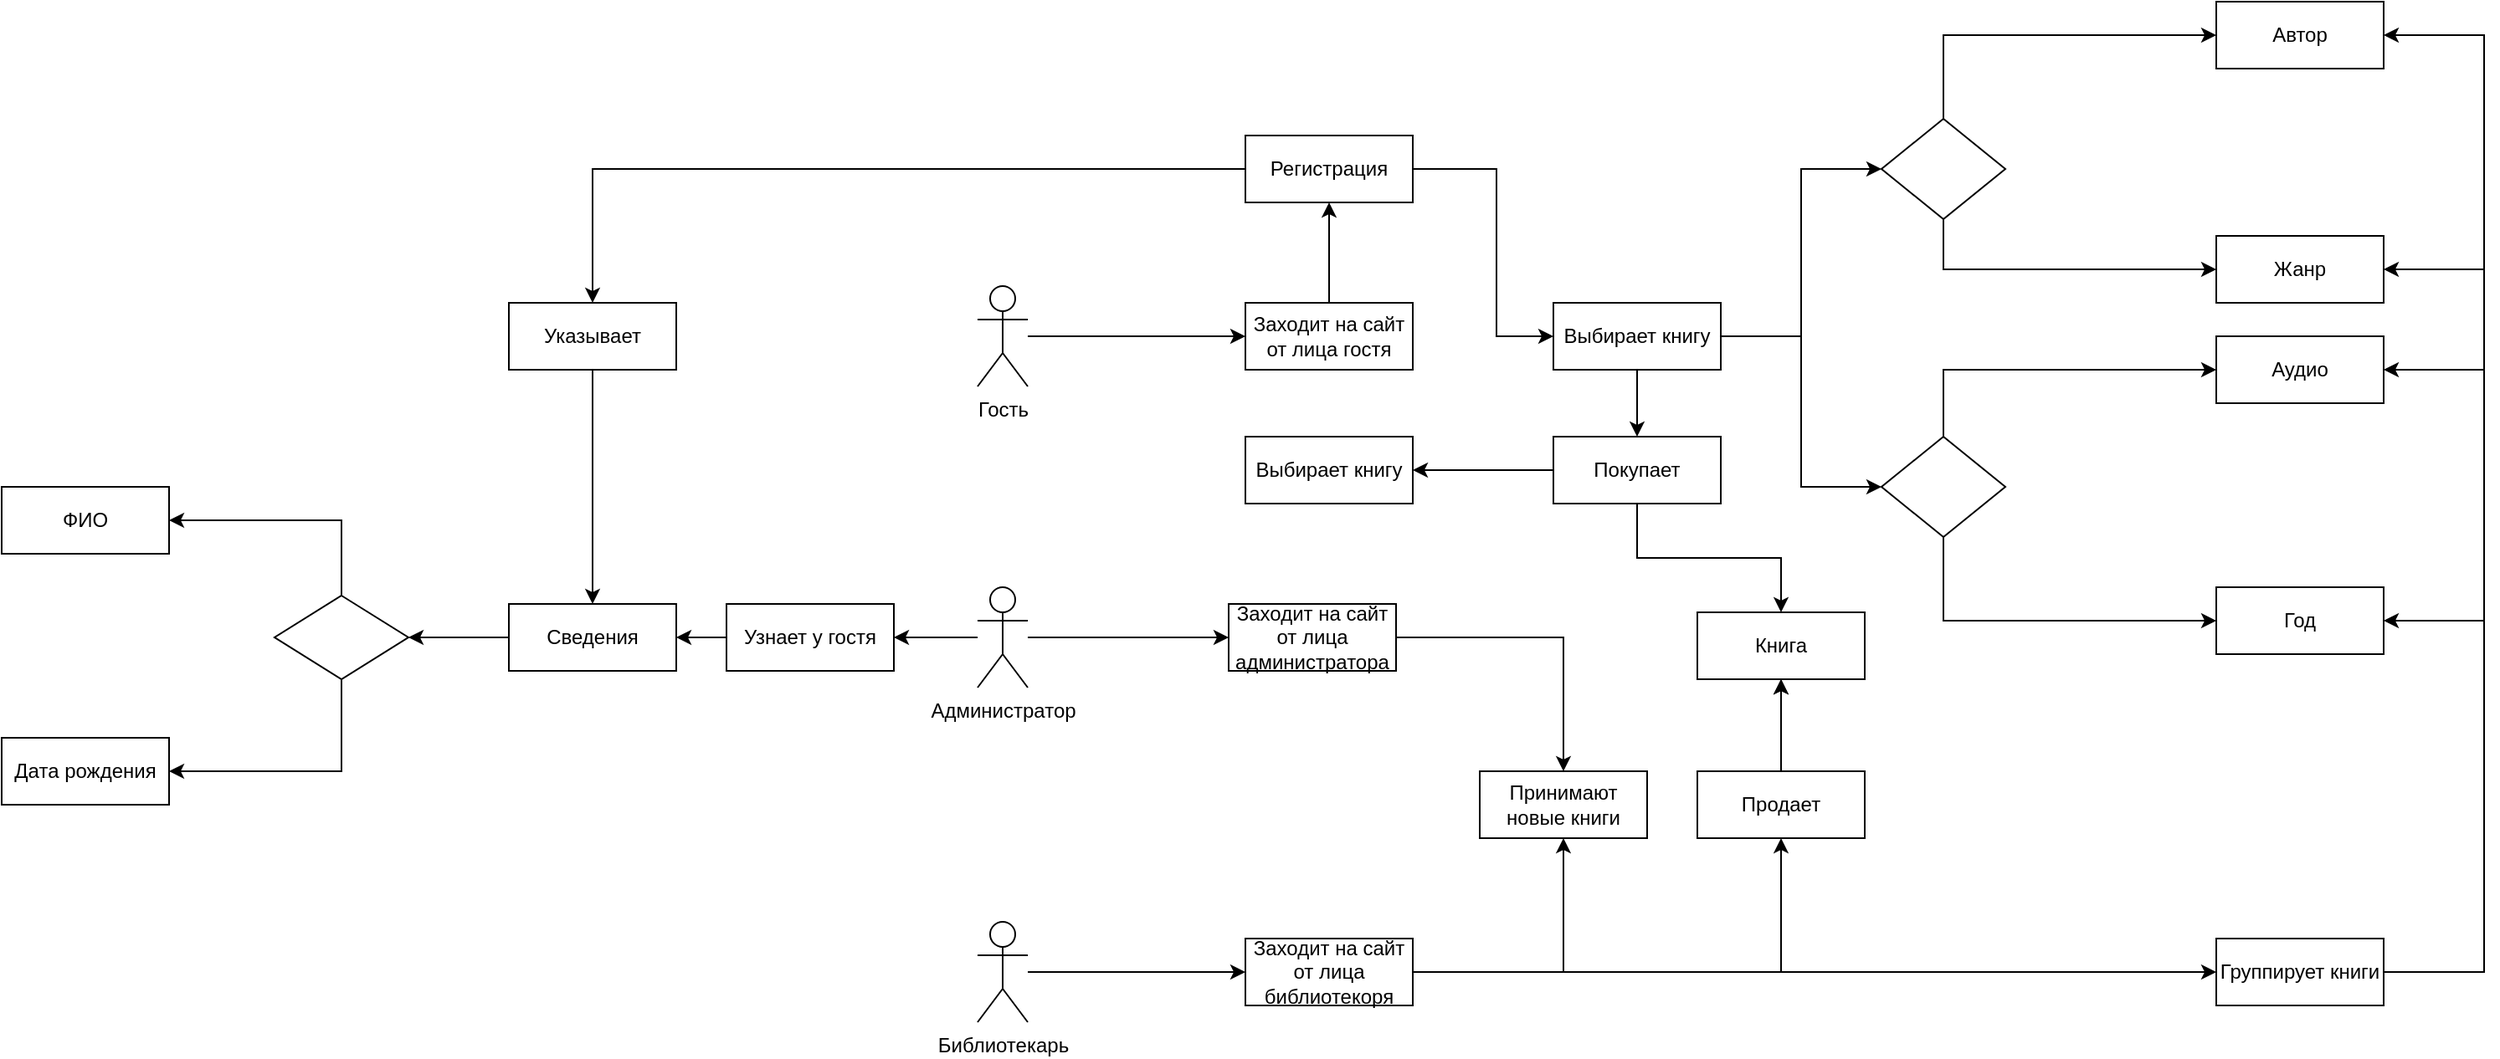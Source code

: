<mxfile version="15.4.0" type="device"><diagram id="-GLtQXDj14qZyoklnuuD" name="Страница 1"><mxGraphModel dx="2249" dy="822" grid="1" gridSize="10" guides="1" tooltips="1" connect="1" arrows="1" fold="1" page="1" pageScale="1" pageWidth="827" pageHeight="1169" math="0" shadow="0"><root><mxCell id="0"/><mxCell id="1" parent="0"/><mxCell id="Is6HC1derOJ89-8D8m5b-3" style="edgeStyle=orthogonalEdgeStyle;rounded=0;orthogonalLoop=1;jettySize=auto;html=1;entryX=0;entryY=0.5;entryDx=0;entryDy=0;" edge="1" parent="1" source="Is6HC1derOJ89-8D8m5b-1" target="Is6HC1derOJ89-8D8m5b-11"><mxGeometry relative="1" as="geometry"><mxPoint x="240" y="280" as="targetPoint"/><mxPoint x="130" y="280" as="sourcePoint"/></mxGeometry></mxCell><mxCell id="Is6HC1derOJ89-8D8m5b-1" value="Гость" style="shape=umlActor;verticalLabelPosition=bottom;verticalAlign=top;html=1;outlineConnect=0;" vertex="1" parent="1"><mxGeometry x="70" y="250" width="30" height="60" as="geometry"/></mxCell><mxCell id="Is6HC1derOJ89-8D8m5b-4" value="Заходит на сайт от лица библиотекоря" style="rounded=0;whiteSpace=wrap;html=1;" vertex="1" parent="1"><mxGeometry x="230" y="640" width="100" height="40" as="geometry"/></mxCell><mxCell id="Is6HC1derOJ89-8D8m5b-5" value="Администратор" style="shape=umlActor;verticalLabelPosition=bottom;verticalAlign=top;html=1;outlineConnect=0;" vertex="1" parent="1"><mxGeometry x="70" y="430" width="30" height="60" as="geometry"/></mxCell><mxCell id="Is6HC1derOJ89-8D8m5b-6" value="Библиотекарь" style="shape=umlActor;verticalLabelPosition=bottom;verticalAlign=top;html=1;outlineConnect=0;" vertex="1" parent="1"><mxGeometry x="70" y="630" width="30" height="60" as="geometry"/></mxCell><mxCell id="Is6HC1derOJ89-8D8m5b-9" style="edgeStyle=orthogonalEdgeStyle;rounded=0;orthogonalLoop=1;jettySize=auto;html=1;entryX=0;entryY=0.5;entryDx=0;entryDy=0;" edge="1" parent="1" source="Is6HC1derOJ89-8D8m5b-6" target="Is6HC1derOJ89-8D8m5b-4"><mxGeometry relative="1" as="geometry"><mxPoint x="310" y="660" as="targetPoint"/><mxPoint x="110" y="660" as="sourcePoint"/></mxGeometry></mxCell><mxCell id="Is6HC1derOJ89-8D8m5b-10" style="edgeStyle=orthogonalEdgeStyle;rounded=0;orthogonalLoop=1;jettySize=auto;html=1;entryX=0;entryY=0.5;entryDx=0;entryDy=0;" edge="1" parent="1" source="Is6HC1derOJ89-8D8m5b-5" target="Is6HC1derOJ89-8D8m5b-12"><mxGeometry relative="1" as="geometry"><mxPoint x="230" y="460" as="targetPoint"/><mxPoint x="130" y="460" as="sourcePoint"/></mxGeometry></mxCell><mxCell id="Is6HC1derOJ89-8D8m5b-16" value="" style="edgeStyle=orthogonalEdgeStyle;rounded=0;orthogonalLoop=1;jettySize=auto;html=1;exitX=1;exitY=0.5;exitDx=0;exitDy=0;entryX=0;entryY=0.5;entryDx=0;entryDy=0;" edge="1" parent="1" source="Is6HC1derOJ89-8D8m5b-37" target="Is6HC1derOJ89-8D8m5b-14"><mxGeometry relative="1" as="geometry"><Array as="points"><mxPoint x="380" y="180"/><mxPoint x="380" y="280"/></Array></mxGeometry></mxCell><mxCell id="Is6HC1derOJ89-8D8m5b-11" value="Заходит на сайт от лица гостя" style="rounded=0;whiteSpace=wrap;html=1;" vertex="1" parent="1"><mxGeometry x="230" y="260" width="100" height="40" as="geometry"/></mxCell><mxCell id="Is6HC1derOJ89-8D8m5b-12" value="Заходит на сайт от лица администратора" style="rounded=0;whiteSpace=wrap;html=1;" vertex="1" parent="1"><mxGeometry x="220" y="440" width="100" height="40" as="geometry"/></mxCell><mxCell id="Is6HC1derOJ89-8D8m5b-15" value="" style="edgeStyle=orthogonalEdgeStyle;rounded=0;orthogonalLoop=1;jettySize=auto;html=1;exitX=0;exitY=0.5;exitDx=0;exitDy=0;entryX=0;entryY=0.5;entryDx=0;entryDy=0;" edge="1" parent="1" source="Is6HC1derOJ89-8D8m5b-14" target="Is6HC1derOJ89-8D8m5b-14"><mxGeometry relative="1" as="geometry"/></mxCell><mxCell id="Is6HC1derOJ89-8D8m5b-94" value="" style="edgeStyle=orthogonalEdgeStyle;rounded=0;orthogonalLoop=1;jettySize=auto;html=1;" edge="1" parent="1" source="Is6HC1derOJ89-8D8m5b-14" target="Is6HC1derOJ89-8D8m5b-82"><mxGeometry relative="1" as="geometry"/></mxCell><mxCell id="Is6HC1derOJ89-8D8m5b-14" value="Выбирает книгу" style="rounded=0;whiteSpace=wrap;html=1;" vertex="1" parent="1"><mxGeometry x="414" y="260" width="100" height="40" as="geometry"/></mxCell><mxCell id="Is6HC1derOJ89-8D8m5b-18" value="" style="edgeStyle=orthogonalEdgeStyle;rounded=0;orthogonalLoop=1;jettySize=auto;html=1;exitX=1;exitY=0.5;exitDx=0;exitDy=0;entryX=0;entryY=0.5;entryDx=0;entryDy=0;entryPerimeter=0;" edge="1" parent="1" source="Is6HC1derOJ89-8D8m5b-14" target="Is6HC1derOJ89-8D8m5b-22"><mxGeometry relative="1" as="geometry"><mxPoint x="530" y="279.5" as="sourcePoint"/><mxPoint x="570" y="280" as="targetPoint"/></mxGeometry></mxCell><mxCell id="Is6HC1derOJ89-8D8m5b-19" value="" style="strokeWidth=1;html=1;shape=mxgraph.flowchart.decision;whiteSpace=wrap;" vertex="1" parent="1"><mxGeometry x="610" y="150" width="74" height="60" as="geometry"/></mxCell><mxCell id="Is6HC1derOJ89-8D8m5b-22" value="" style="strokeWidth=1;html=1;shape=mxgraph.flowchart.decision;whiteSpace=wrap;" vertex="1" parent="1"><mxGeometry x="610" y="340" width="74" height="60" as="geometry"/></mxCell><mxCell id="Is6HC1derOJ89-8D8m5b-25" value="" style="edgeStyle=orthogonalEdgeStyle;rounded=0;orthogonalLoop=1;jettySize=auto;html=1;exitX=1;exitY=0.5;exitDx=0;exitDy=0;entryX=0;entryY=0.5;entryDx=0;entryDy=0;entryPerimeter=0;" edge="1" parent="1" source="Is6HC1derOJ89-8D8m5b-14" target="Is6HC1derOJ89-8D8m5b-19"><mxGeometry relative="1" as="geometry"><mxPoint x="520" y="290" as="sourcePoint"/><mxPoint x="620" y="340" as="targetPoint"/></mxGeometry></mxCell><mxCell id="Is6HC1derOJ89-8D8m5b-29" value="" style="edgeStyle=orthogonalEdgeStyle;rounded=0;orthogonalLoop=1;jettySize=auto;html=1;entryX=0;entryY=0.5;entryDx=0;entryDy=0;" edge="1" parent="1" source="Is6HC1derOJ89-8D8m5b-22" target="Is6HC1derOJ89-8D8m5b-67"><mxGeometry relative="1" as="geometry"><mxPoint x="350" y="300" as="sourcePoint"/><mxPoint x="800" y="300" as="targetPoint"/><Array as="points"><mxPoint x="647" y="300"/></Array></mxGeometry></mxCell><mxCell id="Is6HC1derOJ89-8D8m5b-30" value="" style="edgeStyle=orthogonalEdgeStyle;rounded=0;orthogonalLoop=1;jettySize=auto;html=1;exitX=0.5;exitY=1;exitDx=0;exitDy=0;exitPerimeter=0;entryX=0;entryY=0.5;entryDx=0;entryDy=0;" edge="1" parent="1" source="Is6HC1derOJ89-8D8m5b-19" target="Is6HC1derOJ89-8D8m5b-66"><mxGeometry relative="1" as="geometry"><mxPoint x="657" y="350" as="sourcePoint"/><mxPoint x="800" y="240" as="targetPoint"/><Array as="points"><mxPoint x="647" y="240"/></Array></mxGeometry></mxCell><mxCell id="Is6HC1derOJ89-8D8m5b-31" value="" style="edgeStyle=orthogonalEdgeStyle;rounded=0;orthogonalLoop=1;jettySize=auto;html=1;exitX=0.5;exitY=0;exitDx=0;exitDy=0;exitPerimeter=0;entryX=0;entryY=0.5;entryDx=0;entryDy=0;" edge="1" parent="1" source="Is6HC1derOJ89-8D8m5b-19" target="Is6HC1derOJ89-8D8m5b-65"><mxGeometry relative="1" as="geometry"><mxPoint x="640" y="140" as="sourcePoint"/><mxPoint x="800" y="100" as="targetPoint"/><Array as="points"><mxPoint x="647" y="100"/></Array></mxGeometry></mxCell><mxCell id="Is6HC1derOJ89-8D8m5b-32" value="" style="edgeStyle=orthogonalEdgeStyle;rounded=0;orthogonalLoop=1;jettySize=auto;html=1;exitX=0.5;exitY=1;exitDx=0;exitDy=0;exitPerimeter=0;entryX=0;entryY=0.5;entryDx=0;entryDy=0;" edge="1" parent="1" source="Is6HC1derOJ89-8D8m5b-22" target="Is6HC1derOJ89-8D8m5b-68"><mxGeometry relative="1" as="geometry"><mxPoint x="667" y="360" as="sourcePoint"/><mxPoint x="710" y="450" as="targetPoint"/><Array as="points"><mxPoint x="647" y="450"/><mxPoint x="810" y="450"/></Array></mxGeometry></mxCell><mxCell id="Is6HC1derOJ89-8D8m5b-37" value="Регистрация" style="rounded=0;whiteSpace=wrap;html=1;" vertex="1" parent="1"><mxGeometry x="230" y="160" width="100" height="40" as="geometry"/></mxCell><mxCell id="Is6HC1derOJ89-8D8m5b-38" value="" style="edgeStyle=orthogonalEdgeStyle;rounded=0;orthogonalLoop=1;jettySize=auto;html=1;exitX=0.5;exitY=0;exitDx=0;exitDy=0;entryX=0.5;entryY=1;entryDx=0;entryDy=0;" edge="1" parent="1" source="Is6HC1derOJ89-8D8m5b-11" target="Is6HC1derOJ89-8D8m5b-37"><mxGeometry relative="1" as="geometry"><mxPoint x="340" y="290" as="sourcePoint"/><mxPoint x="424" y="290" as="targetPoint"/></mxGeometry></mxCell><mxCell id="Is6HC1derOJ89-8D8m5b-39" value="" style="edgeStyle=orthogonalEdgeStyle;rounded=0;orthogonalLoop=1;jettySize=auto;html=1;exitX=0;exitY=0.5;exitDx=0;exitDy=0;entryX=0.5;entryY=0;entryDx=0;entryDy=0;" edge="1" parent="1" source="Is6HC1derOJ89-8D8m5b-37" target="Is6HC1derOJ89-8D8m5b-42"><mxGeometry relative="1" as="geometry"><mxPoint x="180" y="180" as="sourcePoint"/><mxPoint x="-160" y="240" as="targetPoint"/><Array as="points"><mxPoint x="-160" y="180"/></Array></mxGeometry></mxCell><mxCell id="Is6HC1derOJ89-8D8m5b-42" value="Указывает" style="rounded=0;whiteSpace=wrap;html=1;" vertex="1" parent="1"><mxGeometry x="-210" y="260" width="100" height="40" as="geometry"/></mxCell><mxCell id="Is6HC1derOJ89-8D8m5b-46" value="Узнает у гостя" style="rounded=0;whiteSpace=wrap;html=1;" vertex="1" parent="1"><mxGeometry x="-80" y="440" width="100" height="40" as="geometry"/></mxCell><mxCell id="Is6HC1derOJ89-8D8m5b-47" value="Сведения" style="rounded=0;whiteSpace=wrap;html=1;" vertex="1" parent="1"><mxGeometry x="-210" y="440" width="100" height="40" as="geometry"/></mxCell><mxCell id="Is6HC1derOJ89-8D8m5b-48" style="edgeStyle=orthogonalEdgeStyle;rounded=0;orthogonalLoop=1;jettySize=auto;html=1;entryX=1;entryY=0.5;entryDx=0;entryDy=0;" edge="1" parent="1" source="Is6HC1derOJ89-8D8m5b-5" target="Is6HC1derOJ89-8D8m5b-46"><mxGeometry relative="1" as="geometry"><mxPoint x="240" y="670" as="targetPoint"/><mxPoint x="50" y="660" as="sourcePoint"/></mxGeometry></mxCell><mxCell id="Is6HC1derOJ89-8D8m5b-50" style="edgeStyle=orthogonalEdgeStyle;rounded=0;orthogonalLoop=1;jettySize=auto;html=1;exitX=0.5;exitY=1;exitDx=0;exitDy=0;entryX=0.5;entryY=0;entryDx=0;entryDy=0;" edge="1" parent="1" source="Is6HC1derOJ89-8D8m5b-42" target="Is6HC1derOJ89-8D8m5b-47"><mxGeometry relative="1" as="geometry"><mxPoint x="-150" y="490" as="targetPoint"/><mxPoint x="-150" y="650" as="sourcePoint"/></mxGeometry></mxCell><mxCell id="Is6HC1derOJ89-8D8m5b-51" value="" style="rhombus;whiteSpace=wrap;html=1;" vertex="1" parent="1"><mxGeometry x="-350" y="435" width="80" height="50" as="geometry"/></mxCell><mxCell id="Is6HC1derOJ89-8D8m5b-52" style="edgeStyle=orthogonalEdgeStyle;rounded=0;orthogonalLoop=1;jettySize=auto;html=1;entryX=1;entryY=0.5;entryDx=0;entryDy=0;exitX=0;exitY=0.5;exitDx=0;exitDy=0;" edge="1" parent="1" source="Is6HC1derOJ89-8D8m5b-47" target="Is6HC1derOJ89-8D8m5b-51"><mxGeometry relative="1" as="geometry"><mxPoint x="240" y="470" as="targetPoint"/><mxPoint x="110" y="470" as="sourcePoint"/></mxGeometry></mxCell><mxCell id="Is6HC1derOJ89-8D8m5b-53" style="edgeStyle=orthogonalEdgeStyle;rounded=0;orthogonalLoop=1;jettySize=auto;html=1;exitX=0.5;exitY=0;exitDx=0;exitDy=0;" edge="1" parent="1" source="Is6HC1derOJ89-8D8m5b-51" target="Is6HC1derOJ89-8D8m5b-55"><mxGeometry relative="1" as="geometry"><mxPoint x="-410" y="390" as="targetPoint"/><mxPoint x="120" y="480" as="sourcePoint"/><Array as="points"><mxPoint x="-310" y="390"/></Array></mxGeometry></mxCell><mxCell id="Is6HC1derOJ89-8D8m5b-54" style="edgeStyle=orthogonalEdgeStyle;rounded=0;orthogonalLoop=1;jettySize=auto;html=1;exitX=0.5;exitY=1;exitDx=0;exitDy=0;entryX=1;entryY=0.5;entryDx=0;entryDy=0;" edge="1" parent="1" source="Is6HC1derOJ89-8D8m5b-51" target="Is6HC1derOJ89-8D8m5b-56"><mxGeometry relative="1" as="geometry"><mxPoint x="-420" y="540" as="targetPoint"/><mxPoint x="-310" y="585" as="sourcePoint"/><Array as="points"><mxPoint x="-310" y="540"/></Array></mxGeometry></mxCell><mxCell id="Is6HC1derOJ89-8D8m5b-55" value="ФИО" style="rounded=0;whiteSpace=wrap;html=1;" vertex="1" parent="1"><mxGeometry x="-513" y="370" width="100" height="40" as="geometry"/></mxCell><mxCell id="Is6HC1derOJ89-8D8m5b-56" value="Дата рождения" style="rounded=0;whiteSpace=wrap;html=1;" vertex="1" parent="1"><mxGeometry x="-513" y="520" width="100" height="40" as="geometry"/></mxCell><mxCell id="Is6HC1derOJ89-8D8m5b-57" style="edgeStyle=orthogonalEdgeStyle;rounded=0;orthogonalLoop=1;jettySize=auto;html=1;exitX=0;exitY=0.5;exitDx=0;exitDy=0;entryX=1;entryY=0.5;entryDx=0;entryDy=0;" edge="1" parent="1" source="Is6HC1derOJ89-8D8m5b-46" target="Is6HC1derOJ89-8D8m5b-47"><mxGeometry relative="1" as="geometry"><mxPoint x="-150" y="450" as="targetPoint"/><mxPoint x="-150" y="310" as="sourcePoint"/></mxGeometry></mxCell><mxCell id="Is6HC1derOJ89-8D8m5b-58" value="Принимают новые книги" style="rounded=0;whiteSpace=wrap;html=1;" vertex="1" parent="1"><mxGeometry x="370" y="540" width="100" height="40" as="geometry"/></mxCell><mxCell id="Is6HC1derOJ89-8D8m5b-63" style="edgeStyle=orthogonalEdgeStyle;rounded=0;orthogonalLoop=1;jettySize=auto;html=1;exitX=1;exitY=0.5;exitDx=0;exitDy=0;entryX=0.5;entryY=0;entryDx=0;entryDy=0;" edge="1" parent="1" source="Is6HC1derOJ89-8D8m5b-12" target="Is6HC1derOJ89-8D8m5b-58"><mxGeometry relative="1" as="geometry"><mxPoint x="490" y="600" as="targetPoint"/><mxPoint x="490" y="460" as="sourcePoint"/></mxGeometry></mxCell><mxCell id="Is6HC1derOJ89-8D8m5b-64" style="edgeStyle=orthogonalEdgeStyle;rounded=0;orthogonalLoop=1;jettySize=auto;html=1;exitX=1;exitY=0.5;exitDx=0;exitDy=0;entryX=0.5;entryY=1;entryDx=0;entryDy=0;" edge="1" parent="1" source="Is6HC1derOJ89-8D8m5b-4" target="Is6HC1derOJ89-8D8m5b-58"><mxGeometry relative="1" as="geometry"><mxPoint x="440" y="620" as="targetPoint"/><mxPoint x="440" y="710" as="sourcePoint"/><Array as="points"><mxPoint x="420" y="660"/></Array></mxGeometry></mxCell><mxCell id="Is6HC1derOJ89-8D8m5b-65" value="Автор" style="rounded=0;whiteSpace=wrap;html=1;" vertex="1" parent="1"><mxGeometry x="810" y="80" width="100" height="40" as="geometry"/></mxCell><mxCell id="Is6HC1derOJ89-8D8m5b-66" value="Жанр" style="rounded=0;whiteSpace=wrap;html=1;" vertex="1" parent="1"><mxGeometry x="810" y="220" width="100" height="40" as="geometry"/></mxCell><mxCell id="Is6HC1derOJ89-8D8m5b-67" value="Аудио" style="rounded=0;whiteSpace=wrap;html=1;" vertex="1" parent="1"><mxGeometry x="810" y="280" width="100" height="40" as="geometry"/></mxCell><mxCell id="Is6HC1derOJ89-8D8m5b-68" value="Год" style="rounded=0;whiteSpace=wrap;html=1;" vertex="1" parent="1"><mxGeometry x="810" y="430" width="100" height="40" as="geometry"/></mxCell><mxCell id="Is6HC1derOJ89-8D8m5b-74" style="edgeStyle=orthogonalEdgeStyle;rounded=0;orthogonalLoop=1;jettySize=auto;html=1;exitX=1;exitY=0.5;exitDx=0;exitDy=0;entryX=0;entryY=0.5;entryDx=0;entryDy=0;" edge="1" parent="1" source="Is6HC1derOJ89-8D8m5b-4" target="Is6HC1derOJ89-8D8m5b-75"><mxGeometry relative="1" as="geometry"><mxPoint x="780" y="660" as="targetPoint"/><mxPoint x="340" y="670" as="sourcePoint"/><Array as="points"/></mxGeometry></mxCell><mxCell id="Is6HC1derOJ89-8D8m5b-75" value="Группирует книги" style="rounded=0;whiteSpace=wrap;html=1;" vertex="1" parent="1"><mxGeometry x="810" y="640" width="100" height="40" as="geometry"/></mxCell><mxCell id="Is6HC1derOJ89-8D8m5b-76" value="" style="edgeStyle=orthogonalEdgeStyle;rounded=0;orthogonalLoop=1;jettySize=auto;html=1;exitX=1;exitY=0.5;exitDx=0;exitDy=0;entryX=1;entryY=0.5;entryDx=0;entryDy=0;" edge="1" parent="1" source="Is6HC1derOJ89-8D8m5b-75" target="Is6HC1derOJ89-8D8m5b-68"><mxGeometry relative="1" as="geometry"><mxPoint x="1060" y="570" as="sourcePoint"/><mxPoint x="970" y="450" as="targetPoint"/><Array as="points"><mxPoint x="970" y="660"/><mxPoint x="970" y="450"/></Array></mxGeometry></mxCell><mxCell id="Is6HC1derOJ89-8D8m5b-77" value="" style="edgeStyle=orthogonalEdgeStyle;rounded=0;orthogonalLoop=1;jettySize=auto;html=1;exitX=1;exitY=0.5;exitDx=0;exitDy=0;entryX=1;entryY=0.5;entryDx=0;entryDy=0;" edge="1" parent="1" source="Is6HC1derOJ89-8D8m5b-75" target="Is6HC1derOJ89-8D8m5b-67"><mxGeometry relative="1" as="geometry"><mxPoint x="920" y="670" as="sourcePoint"/><mxPoint x="920" y="300" as="targetPoint"/><Array as="points"><mxPoint x="970" y="660"/><mxPoint x="970" y="300"/></Array></mxGeometry></mxCell><mxCell id="Is6HC1derOJ89-8D8m5b-78" value="" style="edgeStyle=orthogonalEdgeStyle;rounded=0;orthogonalLoop=1;jettySize=auto;html=1;exitX=1;exitY=0.5;exitDx=0;exitDy=0;entryX=1;entryY=0.5;entryDx=0;entryDy=0;" edge="1" parent="1" source="Is6HC1derOJ89-8D8m5b-75" target="Is6HC1derOJ89-8D8m5b-66"><mxGeometry relative="1" as="geometry"><mxPoint x="920" y="670" as="sourcePoint"/><mxPoint x="920" y="240" as="targetPoint"/><Array as="points"><mxPoint x="970" y="660"/><mxPoint x="970" y="240"/></Array></mxGeometry></mxCell><mxCell id="Is6HC1derOJ89-8D8m5b-80" value="" style="edgeStyle=orthogonalEdgeStyle;rounded=0;orthogonalLoop=1;jettySize=auto;html=1;exitX=1;exitY=0.5;exitDx=0;exitDy=0;entryX=1;entryY=0.5;entryDx=0;entryDy=0;" edge="1" parent="1" source="Is6HC1derOJ89-8D8m5b-75" target="Is6HC1derOJ89-8D8m5b-65"><mxGeometry relative="1" as="geometry"><mxPoint x="970" y="660" as="sourcePoint"/><mxPoint x="980" y="100" as="targetPoint"/><Array as="points"><mxPoint x="970" y="660"/><mxPoint x="970" y="100"/></Array></mxGeometry></mxCell><mxCell id="Is6HC1derOJ89-8D8m5b-81" value="Книга" style="rounded=0;whiteSpace=wrap;html=1;" vertex="1" parent="1"><mxGeometry x="500" y="445" width="100" height="40" as="geometry"/></mxCell><mxCell id="Is6HC1derOJ89-8D8m5b-90" value="" style="edgeStyle=orthogonalEdgeStyle;rounded=0;orthogonalLoop=1;jettySize=auto;html=1;" edge="1" parent="1" source="Is6HC1derOJ89-8D8m5b-82" target="Is6HC1derOJ89-8D8m5b-81"><mxGeometry relative="1" as="geometry"/></mxCell><mxCell id="Is6HC1derOJ89-8D8m5b-95" value="" style="edgeStyle=orthogonalEdgeStyle;rounded=0;orthogonalLoop=1;jettySize=auto;html=1;" edge="1" parent="1" source="Is6HC1derOJ89-8D8m5b-82" target="Is6HC1derOJ89-8D8m5b-92"><mxGeometry relative="1" as="geometry"/></mxCell><mxCell id="Is6HC1derOJ89-8D8m5b-82" value="Покупает" style="rounded=0;whiteSpace=wrap;html=1;" vertex="1" parent="1"><mxGeometry x="414" y="340" width="100" height="40" as="geometry"/></mxCell><mxCell id="Is6HC1derOJ89-8D8m5b-87" value="" style="edgeStyle=orthogonalEdgeStyle;rounded=0;orthogonalLoop=1;jettySize=auto;html=1;exitX=0.5;exitY=0;exitDx=0;exitDy=0;" edge="1" parent="1" source="Is6HC1derOJ89-8D8m5b-83" target="Is6HC1derOJ89-8D8m5b-81"><mxGeometry relative="1" as="geometry"/></mxCell><mxCell id="Is6HC1derOJ89-8D8m5b-83" value="Продает" style="rounded=0;whiteSpace=wrap;html=1;" vertex="1" parent="1"><mxGeometry x="500" y="540" width="100" height="40" as="geometry"/></mxCell><mxCell id="Is6HC1derOJ89-8D8m5b-84" style="edgeStyle=orthogonalEdgeStyle;rounded=0;orthogonalLoop=1;jettySize=auto;html=1;exitX=1;exitY=0.5;exitDx=0;exitDy=0;entryX=0.5;entryY=1;entryDx=0;entryDy=0;" edge="1" parent="1" source="Is6HC1derOJ89-8D8m5b-4" target="Is6HC1derOJ89-8D8m5b-83"><mxGeometry relative="1" as="geometry"><mxPoint x="550" y="600" as="targetPoint"/><mxPoint x="460" y="690" as="sourcePoint"/><Array as="points"><mxPoint x="550" y="660"/></Array></mxGeometry></mxCell><mxCell id="Is6HC1derOJ89-8D8m5b-86" style="edgeStyle=orthogonalEdgeStyle;rounded=0;orthogonalLoop=1;jettySize=auto;html=1;entryX=0.5;entryY=1;entryDx=0;entryDy=0;" edge="1" parent="1" target="Is6HC1derOJ89-8D8m5b-81"><mxGeometry relative="1" as="geometry"><mxPoint x="549.5" y="490" as="targetPoint"/><mxPoint x="550" y="515" as="sourcePoint"/><Array as="points"/></mxGeometry></mxCell><mxCell id="Is6HC1derOJ89-8D8m5b-92" value="Выбирает книгу" style="rounded=0;whiteSpace=wrap;html=1;" vertex="1" parent="1"><mxGeometry x="230" y="340" width="100" height="40" as="geometry"/></mxCell></root></mxGraphModel></diagram></mxfile>